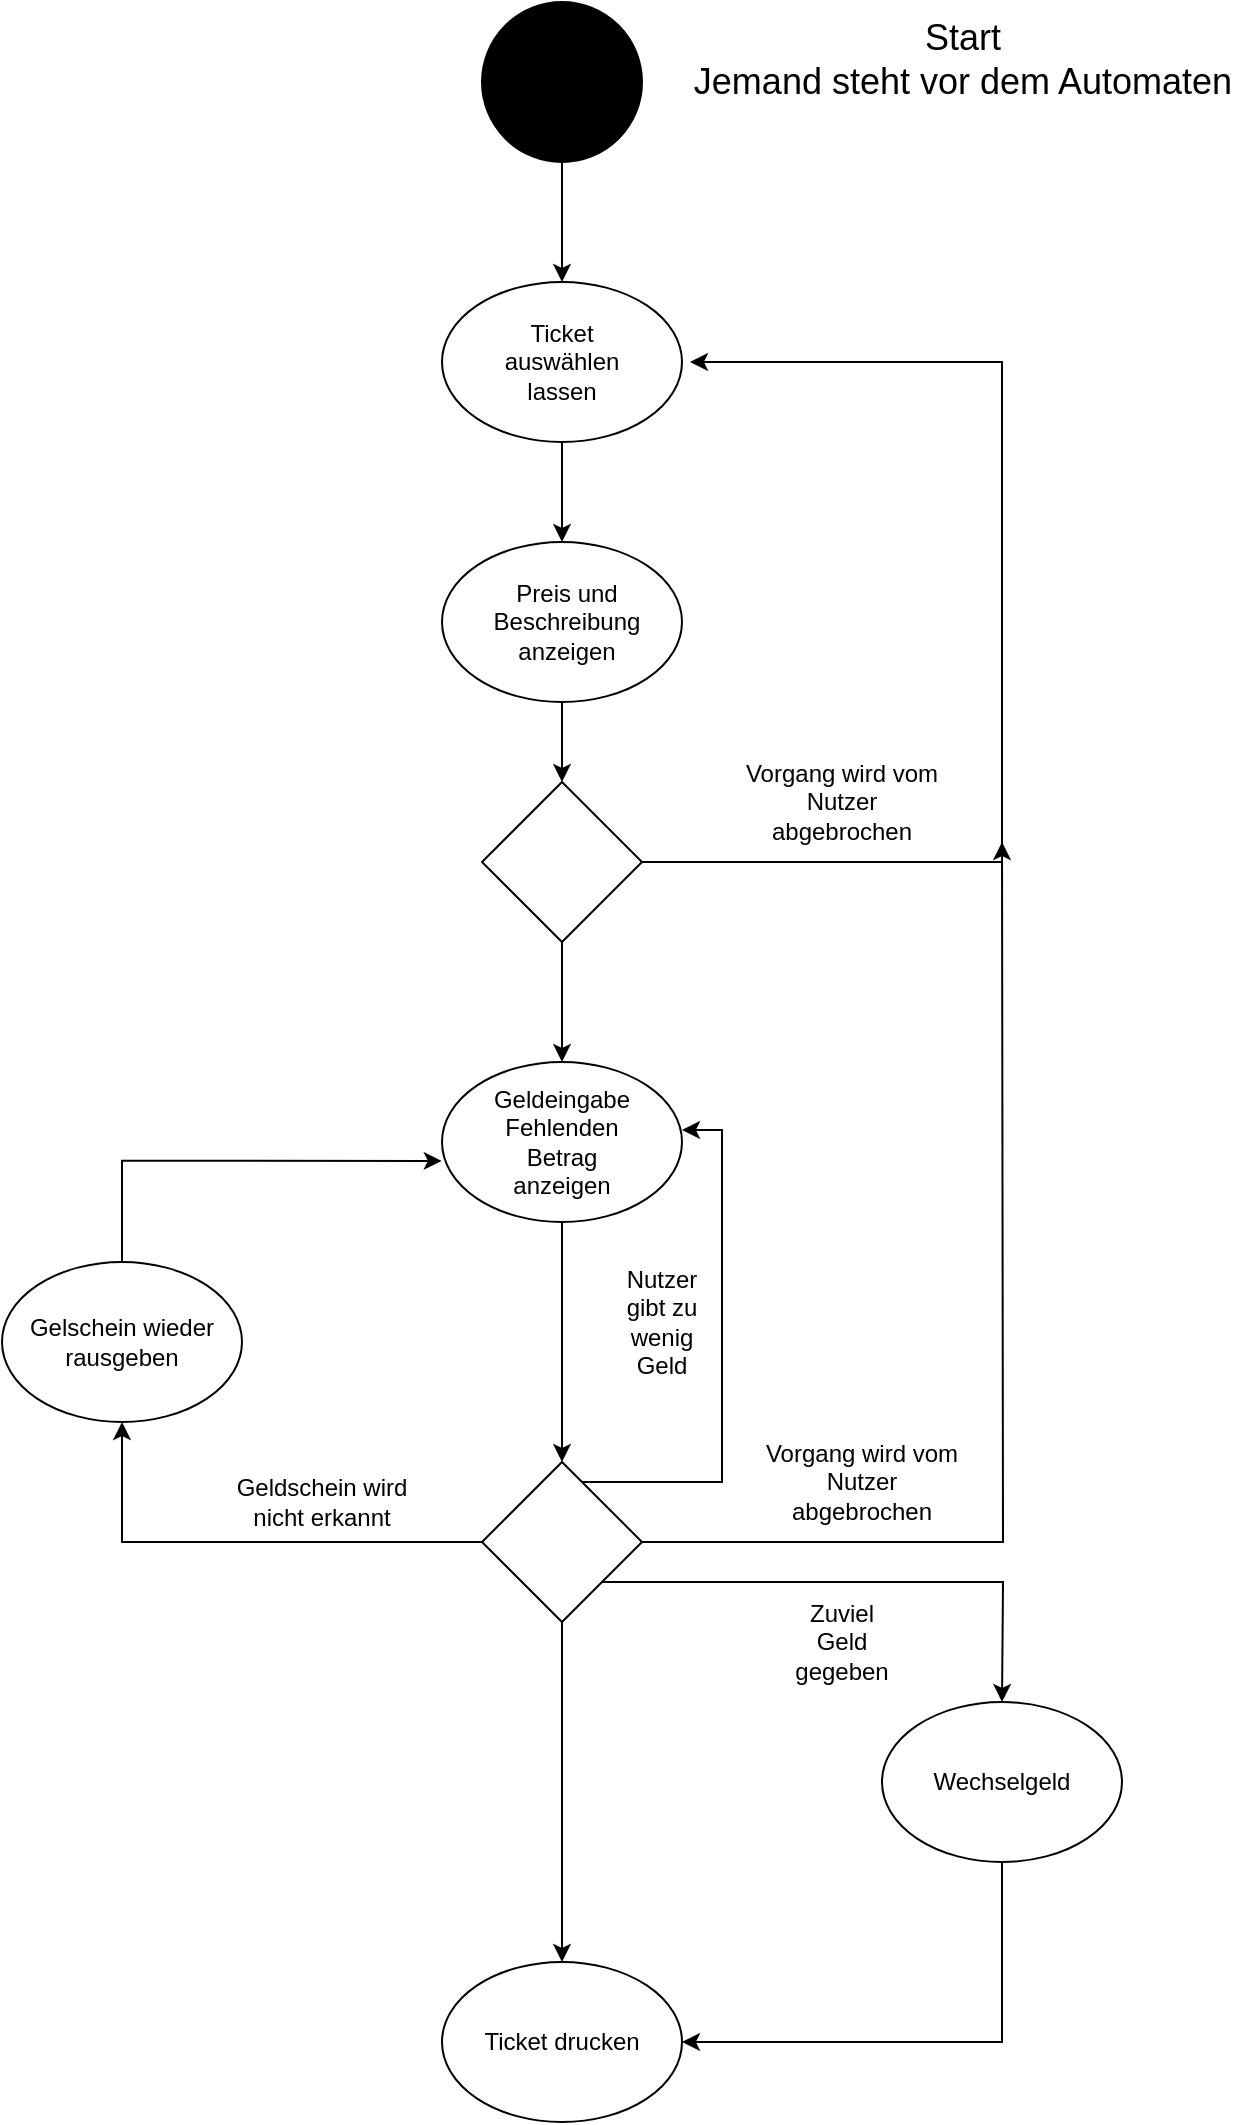 <mxfile version="14.6.5" type="github">
  <diagram id="C5RBs43oDa-KdzZeNtuy" name="Page-1">
    <mxGraphModel dx="1681" dy="659" grid="1" gridSize="10" guides="1" tooltips="1" connect="1" arrows="1" fold="1" page="1" pageScale="1" pageWidth="827" pageHeight="1169" math="0" shadow="0">
      <root>
        <mxCell id="WIyWlLk6GJQsqaUBKTNV-0" />
        <mxCell id="WIyWlLk6GJQsqaUBKTNV-1" parent="WIyWlLk6GJQsqaUBKTNV-0" />
        <mxCell id="b1F3duguqw-7LeExhQqV-6" style="edgeStyle=orthogonalEdgeStyle;rounded=0;orthogonalLoop=1;jettySize=auto;html=1;exitX=0.5;exitY=1;exitDx=0;exitDy=0;" edge="1" parent="WIyWlLk6GJQsqaUBKTNV-1" source="b1F3duguqw-7LeExhQqV-0">
          <mxGeometry relative="1" as="geometry">
            <mxPoint x="330" y="150" as="targetPoint" />
          </mxGeometry>
        </mxCell>
        <mxCell id="b1F3duguqw-7LeExhQqV-0" value="" style="ellipse;whiteSpace=wrap;html=1;aspect=fixed;fillColor=#000000;" vertex="1" parent="WIyWlLk6GJQsqaUBKTNV-1">
          <mxGeometry x="290" y="10" width="80" height="80" as="geometry" />
        </mxCell>
        <mxCell id="b1F3duguqw-7LeExhQqV-1" value="&lt;font style=&quot;font-size: 18px&quot;&gt;Start&lt;br&gt;Jemand steht vor dem Automaten&lt;br&gt;&lt;br&gt;&lt;/font&gt;" style="text;html=1;resizable=0;autosize=1;align=center;verticalAlign=middle;points=[];fillColor=none;strokeColor=none;rounded=0;" vertex="1" parent="WIyWlLk6GJQsqaUBKTNV-1">
          <mxGeometry x="390" y="25" width="280" height="50" as="geometry" />
        </mxCell>
        <mxCell id="b1F3duguqw-7LeExhQqV-11" style="edgeStyle=orthogonalEdgeStyle;rounded=0;orthogonalLoop=1;jettySize=auto;html=1;exitX=0.5;exitY=1;exitDx=0;exitDy=0;entryX=0.5;entryY=0;entryDx=0;entryDy=0;" edge="1" parent="WIyWlLk6GJQsqaUBKTNV-1" source="b1F3duguqw-7LeExhQqV-7" target="b1F3duguqw-7LeExhQqV-10">
          <mxGeometry relative="1" as="geometry" />
        </mxCell>
        <mxCell id="b1F3duguqw-7LeExhQqV-7" value="" style="ellipse;whiteSpace=wrap;html=1;fillColor=#FFFFFF;" vertex="1" parent="WIyWlLk6GJQsqaUBKTNV-1">
          <mxGeometry x="270" y="150" width="120" height="80" as="geometry" />
        </mxCell>
        <mxCell id="b1F3duguqw-7LeExhQqV-8" value="Ticket auswählen lassen" style="text;html=1;strokeColor=none;fillColor=none;align=center;verticalAlign=middle;whiteSpace=wrap;rounded=0;" vertex="1" parent="WIyWlLk6GJQsqaUBKTNV-1">
          <mxGeometry x="285" y="180" width="90" height="20" as="geometry" />
        </mxCell>
        <mxCell id="b1F3duguqw-7LeExhQqV-14" style="edgeStyle=orthogonalEdgeStyle;rounded=0;orthogonalLoop=1;jettySize=auto;html=1;exitX=0.5;exitY=1;exitDx=0;exitDy=0;entryX=0.5;entryY=0;entryDx=0;entryDy=0;" edge="1" parent="WIyWlLk6GJQsqaUBKTNV-1" source="b1F3duguqw-7LeExhQqV-10" target="b1F3duguqw-7LeExhQqV-13">
          <mxGeometry relative="1" as="geometry" />
        </mxCell>
        <mxCell id="b1F3duguqw-7LeExhQqV-10" value="" style="ellipse;whiteSpace=wrap;html=1;fillColor=#FFFFFF;" vertex="1" parent="WIyWlLk6GJQsqaUBKTNV-1">
          <mxGeometry x="270" y="280" width="120" height="80" as="geometry" />
        </mxCell>
        <mxCell id="b1F3duguqw-7LeExhQqV-12" value="Preis und Beschreibung anzeigen" style="text;html=1;strokeColor=none;fillColor=none;align=center;verticalAlign=middle;whiteSpace=wrap;rounded=0;" vertex="1" parent="WIyWlLk6GJQsqaUBKTNV-1">
          <mxGeometry x="290" y="310" width="85" height="20" as="geometry" />
        </mxCell>
        <mxCell id="b1F3duguqw-7LeExhQqV-16" style="edgeStyle=orthogonalEdgeStyle;rounded=0;orthogonalLoop=1;jettySize=auto;html=1;exitX=1;exitY=0.5;exitDx=0;exitDy=0;" edge="1" parent="WIyWlLk6GJQsqaUBKTNV-1" source="b1F3duguqw-7LeExhQqV-13">
          <mxGeometry relative="1" as="geometry">
            <mxPoint x="394" y="190" as="targetPoint" />
            <Array as="points">
              <mxPoint x="550" y="440" />
              <mxPoint x="550" y="190" />
              <mxPoint x="394" y="190" />
            </Array>
          </mxGeometry>
        </mxCell>
        <mxCell id="b1F3duguqw-7LeExhQqV-20" style="edgeStyle=orthogonalEdgeStyle;rounded=0;orthogonalLoop=1;jettySize=auto;html=1;exitX=0.5;exitY=1;exitDx=0;exitDy=0;entryX=0.5;entryY=0;entryDx=0;entryDy=0;" edge="1" parent="WIyWlLk6GJQsqaUBKTNV-1" source="b1F3duguqw-7LeExhQqV-13" target="b1F3duguqw-7LeExhQqV-18">
          <mxGeometry relative="1" as="geometry" />
        </mxCell>
        <mxCell id="b1F3duguqw-7LeExhQqV-13" value="" style="rhombus;whiteSpace=wrap;html=1;fillColor=#FFFFFF;" vertex="1" parent="WIyWlLk6GJQsqaUBKTNV-1">
          <mxGeometry x="290" y="400" width="80" height="80" as="geometry" />
        </mxCell>
        <mxCell id="b1F3duguqw-7LeExhQqV-17" value="Vorgang wird vom Nutzer abgebrochen" style="text;html=1;strokeColor=none;fillColor=none;align=center;verticalAlign=middle;whiteSpace=wrap;rounded=0;" vertex="1" parent="WIyWlLk6GJQsqaUBKTNV-1">
          <mxGeometry x="420" y="400" width="100" height="20" as="geometry" />
        </mxCell>
        <mxCell id="b1F3duguqw-7LeExhQqV-22" style="edgeStyle=orthogonalEdgeStyle;rounded=0;orthogonalLoop=1;jettySize=auto;html=1;exitX=0.5;exitY=1;exitDx=0;exitDy=0;entryX=0.5;entryY=0;entryDx=0;entryDy=0;" edge="1" parent="WIyWlLk6GJQsqaUBKTNV-1" source="b1F3duguqw-7LeExhQqV-18" target="b1F3duguqw-7LeExhQqV-21">
          <mxGeometry relative="1" as="geometry" />
        </mxCell>
        <mxCell id="b1F3duguqw-7LeExhQqV-18" value="" style="ellipse;whiteSpace=wrap;html=1;fillColor=#FFFFFF;" vertex="1" parent="WIyWlLk6GJQsqaUBKTNV-1">
          <mxGeometry x="270" y="540" width="120" height="80" as="geometry" />
        </mxCell>
        <mxCell id="b1F3duguqw-7LeExhQqV-19" value="Geldeingabe&lt;br&gt;Fehlenden Betrag anzeigen&lt;br&gt;" style="text;html=1;strokeColor=none;fillColor=none;align=center;verticalAlign=middle;whiteSpace=wrap;rounded=0;" vertex="1" parent="WIyWlLk6GJQsqaUBKTNV-1">
          <mxGeometry x="310" y="570" width="40" height="20" as="geometry" />
        </mxCell>
        <mxCell id="b1F3duguqw-7LeExhQqV-23" style="edgeStyle=orthogonalEdgeStyle;rounded=0;orthogonalLoop=1;jettySize=auto;html=1;exitX=1;exitY=0.5;exitDx=0;exitDy=0;" edge="1" parent="WIyWlLk6GJQsqaUBKTNV-1" source="b1F3duguqw-7LeExhQqV-21">
          <mxGeometry relative="1" as="geometry">
            <mxPoint x="550" y="430" as="targetPoint" />
            <mxPoint x="430" y="780" as="sourcePoint" />
          </mxGeometry>
        </mxCell>
        <mxCell id="b1F3duguqw-7LeExhQqV-25" style="edgeStyle=orthogonalEdgeStyle;rounded=0;orthogonalLoop=1;jettySize=auto;html=1;entryX=1;entryY=0.425;entryDx=0;entryDy=0;entryPerimeter=0;" edge="1" parent="WIyWlLk6GJQsqaUBKTNV-1" source="b1F3duguqw-7LeExhQqV-21" target="b1F3duguqw-7LeExhQqV-18">
          <mxGeometry relative="1" as="geometry">
            <mxPoint x="420" y="570" as="targetPoint" />
            <Array as="points">
              <mxPoint x="410" y="750" />
              <mxPoint x="410" y="574" />
            </Array>
          </mxGeometry>
        </mxCell>
        <mxCell id="b1F3duguqw-7LeExhQqV-29" style="edgeStyle=orthogonalEdgeStyle;rounded=0;orthogonalLoop=1;jettySize=auto;html=1;exitX=0.5;exitY=1;exitDx=0;exitDy=0;" edge="1" parent="WIyWlLk6GJQsqaUBKTNV-1" source="b1F3duguqw-7LeExhQqV-21">
          <mxGeometry relative="1" as="geometry">
            <mxPoint x="330" y="990" as="targetPoint" />
          </mxGeometry>
        </mxCell>
        <mxCell id="b1F3duguqw-7LeExhQqV-32" style="edgeStyle=orthogonalEdgeStyle;rounded=0;orthogonalLoop=1;jettySize=auto;html=1;exitX=1;exitY=1;exitDx=0;exitDy=0;" edge="1" parent="WIyWlLk6GJQsqaUBKTNV-1" source="b1F3duguqw-7LeExhQqV-21">
          <mxGeometry relative="1" as="geometry">
            <mxPoint x="550" y="860" as="targetPoint" />
          </mxGeometry>
        </mxCell>
        <mxCell id="b1F3duguqw-7LeExhQqV-38" style="edgeStyle=orthogonalEdgeStyle;rounded=0;orthogonalLoop=1;jettySize=auto;html=1;exitX=0;exitY=0.5;exitDx=0;exitDy=0;entryX=0.5;entryY=1;entryDx=0;entryDy=0;" edge="1" parent="WIyWlLk6GJQsqaUBKTNV-1" source="b1F3duguqw-7LeExhQqV-21" target="b1F3duguqw-7LeExhQqV-37">
          <mxGeometry relative="1" as="geometry">
            <mxPoint x="100" y="780.286" as="targetPoint" />
          </mxGeometry>
        </mxCell>
        <mxCell id="b1F3duguqw-7LeExhQqV-21" value="" style="rhombus;whiteSpace=wrap;html=1;fillColor=#FFFFFF;" vertex="1" parent="WIyWlLk6GJQsqaUBKTNV-1">
          <mxGeometry x="290" y="740" width="80" height="80" as="geometry" />
        </mxCell>
        <mxCell id="b1F3duguqw-7LeExhQqV-24" value="Vorgang wird vom Nutzer abgebrochen" style="text;html=1;strokeColor=none;fillColor=none;align=center;verticalAlign=middle;whiteSpace=wrap;rounded=0;" vertex="1" parent="WIyWlLk6GJQsqaUBKTNV-1">
          <mxGeometry x="430" y="740" width="100" height="20" as="geometry" />
        </mxCell>
        <mxCell id="b1F3duguqw-7LeExhQqV-26" value="Nutzer gibt zu wenig Geld" style="text;html=1;strokeColor=none;fillColor=none;align=center;verticalAlign=middle;whiteSpace=wrap;rounded=0;" vertex="1" parent="WIyWlLk6GJQsqaUBKTNV-1">
          <mxGeometry x="360" y="660" width="40" height="20" as="geometry" />
        </mxCell>
        <mxCell id="b1F3duguqw-7LeExhQqV-30" value="Ticket drucken" style="ellipse;whiteSpace=wrap;html=1;fillColor=#FFFFFF;" vertex="1" parent="WIyWlLk6GJQsqaUBKTNV-1">
          <mxGeometry x="270" y="990" width="120" height="80" as="geometry" />
        </mxCell>
        <mxCell id="b1F3duguqw-7LeExhQqV-35" style="edgeStyle=orthogonalEdgeStyle;rounded=0;orthogonalLoop=1;jettySize=auto;html=1;exitX=0.5;exitY=1;exitDx=0;exitDy=0;entryX=1;entryY=0.5;entryDx=0;entryDy=0;" edge="1" parent="WIyWlLk6GJQsqaUBKTNV-1" source="b1F3duguqw-7LeExhQqV-33" target="b1F3duguqw-7LeExhQqV-30">
          <mxGeometry relative="1" as="geometry">
            <mxPoint x="500" y="1030" as="targetPoint" />
            <Array as="points">
              <mxPoint x="550" y="1030" />
            </Array>
          </mxGeometry>
        </mxCell>
        <mxCell id="b1F3duguqw-7LeExhQqV-33" value="Wechselgeld" style="ellipse;whiteSpace=wrap;html=1;fillColor=#FFFFFF;" vertex="1" parent="WIyWlLk6GJQsqaUBKTNV-1">
          <mxGeometry x="490" y="860" width="120" height="80" as="geometry" />
        </mxCell>
        <mxCell id="b1F3duguqw-7LeExhQqV-34" value="Zuviel Geld gegeben" style="text;html=1;strokeColor=none;fillColor=none;align=center;verticalAlign=middle;whiteSpace=wrap;rounded=0;" vertex="1" parent="WIyWlLk6GJQsqaUBKTNV-1">
          <mxGeometry x="450" y="820" width="40" height="20" as="geometry" />
        </mxCell>
        <mxCell id="b1F3duguqw-7LeExhQqV-39" style="edgeStyle=orthogonalEdgeStyle;rounded=0;orthogonalLoop=1;jettySize=auto;html=1;exitX=0.5;exitY=0;exitDx=0;exitDy=0;entryX=-0.001;entryY=0.618;entryDx=0;entryDy=0;entryPerimeter=0;" edge="1" parent="WIyWlLk6GJQsqaUBKTNV-1" source="b1F3duguqw-7LeExhQqV-37" target="b1F3duguqw-7LeExhQqV-18">
          <mxGeometry relative="1" as="geometry" />
        </mxCell>
        <mxCell id="b1F3duguqw-7LeExhQqV-37" value="Gelschein wieder rausgeben" style="ellipse;whiteSpace=wrap;html=1;fillColor=#FFFFFF;" vertex="1" parent="WIyWlLk6GJQsqaUBKTNV-1">
          <mxGeometry x="50" y="640" width="120" height="80" as="geometry" />
        </mxCell>
        <mxCell id="b1F3duguqw-7LeExhQqV-40" value="Geldschein wird nicht erkannt&lt;br&gt;" style="text;html=1;strokeColor=none;fillColor=none;align=center;verticalAlign=middle;whiteSpace=wrap;rounded=0;" vertex="1" parent="WIyWlLk6GJQsqaUBKTNV-1">
          <mxGeometry x="160" y="750" width="100" height="20" as="geometry" />
        </mxCell>
      </root>
    </mxGraphModel>
  </diagram>
</mxfile>
